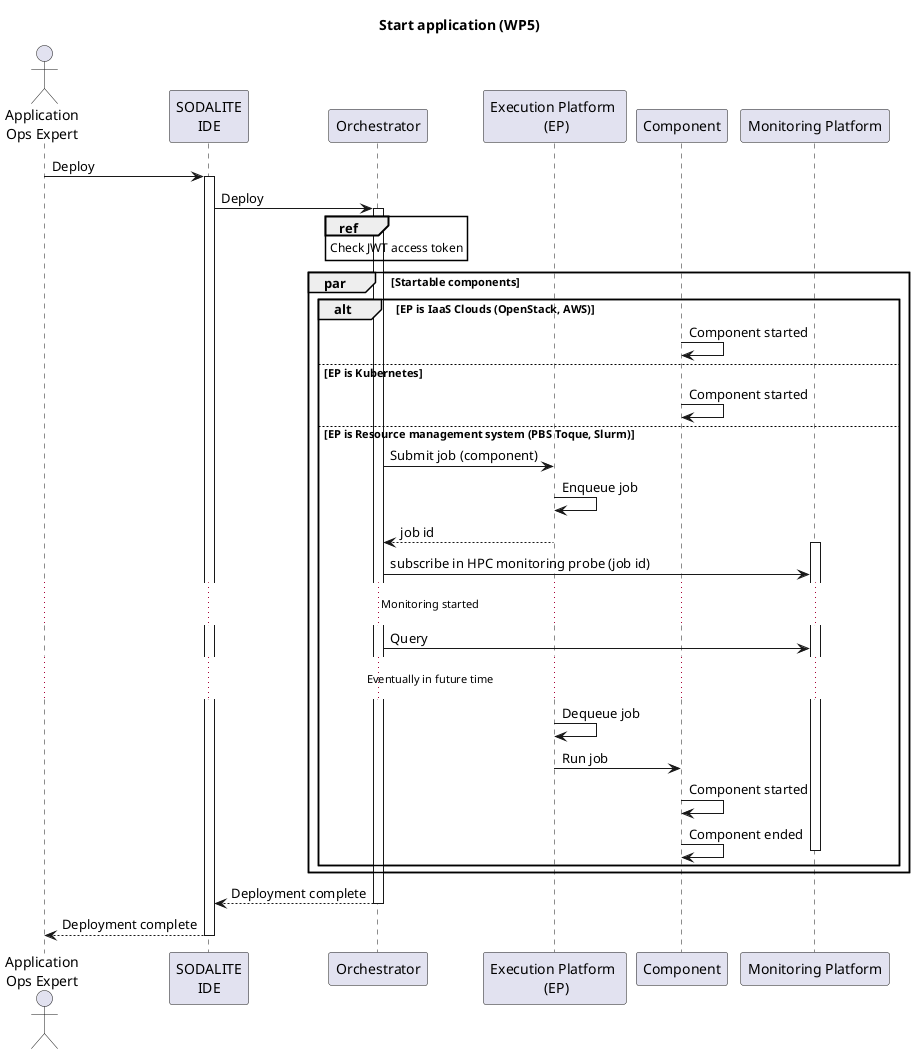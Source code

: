 @startuml

title Start application (WP5)

actor "Application\nOps Expert" as ops
participant "SODALITE\nIDE" as ide
participant  Orchestrator as orch
participant "Execution Platform \n (EP)" as res
participant "Component" as lre
participant "Monitoring Platform" as mon

ops->ide: Deploy
activate ide
ide->orch: Deploy
activate orch
ref over orch: Check JWT access token
par Startable components
  alt EP is IaaS Clouds (OpenStack, AWS)
    lre->lre: Component started
  else EP is Kubernetes
    lre->lre: Component started
  else  EP is Resource management system (PBS Toque, Slurm)
    orch->res: Submit job (component)
    res->res: Enqueue job
    orch<--res: job id
    activate mon
    orch->mon: subscribe in HPC monitoring probe (job id)
    ...Monitoring started...
    orch->mon: Query
    ... Eventually in future time ...
    res->res: Dequeue job
    res->lre: Run job
    lre->lre: Component started
    lre->lre: Component ended
    deactivate mon
  end

end



orch-->ide: Deployment complete
deactivate orch
ide-->ops: Deployment complete
deactivate ide

@enduml

